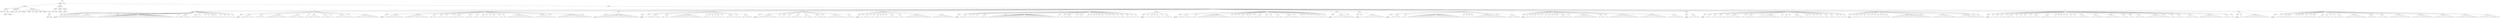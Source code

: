 digraph Tree {
	"t0" [label = "TEI"];
	"t1" [label = "teiHeader"];
	"t2" [label = "fileDesc"];
	"t3" [label = "titleStmt"];
	"t4" [label = "title"];
	"t5" [label = "title"];
	"t6" [label = "author"];
	"t7" [label = "surname"];
	"t8" [label = "forename"];
	"t9" [label = "publicationStmt"];
	"t10" [label = "publisher"];
	"t11" [label = "idno"];
	"t12" [label = "sourceDesc"];
	"t13" [label = "genre"];
	"t14" [label = "inspiration"];
	"t15" [label = "structure"];
	"t16" [label = "type"];
	"t17" [label = "periode"];
	"t18" [label = "taille"];
	"t19" [label = "permalien"];
	"t20" [label = "sources"];
	"t21" [label = "source"];
	"t22" [label = "author"];
	"t23" [label = "text"];
	"t24" [label = "profileDesc"];
	"t25" [label = "creation"];
	"t26" [label = "date"];
	"t27" [label = "date"];
	"t28" [label = "langUsage"];
	"t29" [label = "language"];
	"t30" [label = "textClass"];
	"t31" [label = "keywords"];
	"t32" [label = "term"];
	"t33" [label = "text"];
	"t34" [label = "body"];
	"t35" [label = "div1"];
	"t36" [label = "head"];
	"t37" [label = "div2"];
	"t38" [label = "head"];
	"t39" [label = "listPerson"];
	"t40" [label = "sp"];
	"t41" [label = "l"];
	"t42" [label = "sp"];
	"t43" [label = "l"];
	"t44" [label = "sp"];
	"t45" [label = "l"];
	"t46" [label = "sp"];
	"t47" [label = "l"];
	"t48" [label = "sp"];
	"t49" [label = "l"];
	"t50" [label = "l"];
	"t51" [label = "sp"];
	"t52" [label = "l"];
	"t53" [label = "l"];
	"t54" [label = "l"];
	"t55" [label = "l"];
	"t56" [label = "l"];
	"t57" [label = "l"];
	"t58" [label = "l"];
	"t59" [label = "l"];
	"t60" [label = "sp"];
	"t61" [label = "l"];
	"t62" [label = "sp"];
	"t63" [label = "l"];
	"t64" [label = "l"];
	"t65" [label = "l"];
	"t66" [label = "l"];
	"t67" [label = "l"];
	"t68" [label = "l"];
	"t69" [label = "l"];
	"t70" [label = "l"];
	"t71" [label = "l"];
	"t72" [label = "l"];
	"t73" [label = "l"];
	"t74" [label = "l"];
	"t75" [label = "l"];
	"t76" [label = "l"];
	"t77" [label = "l"];
	"t78" [label = "l"];
	"t79" [label = "l"];
	"t80" [label = "l"];
	"t81" [label = "l"];
	"t82" [label = "l"];
	"t83" [label = "l"];
	"t84" [label = "l"];
	"t85" [label = "l"];
	"t86" [label = "l"];
	"t87" [label = "l"];
	"t88" [label = "l"];
	"t89" [label = "l"];
	"t90" [label = "sp"];
	"t91" [label = "l"];
	"t92" [label = "sp"];
	"t93" [label = "l"];
	"t94" [label = "l"];
	"t95" [label = "l"];
	"t96" [label = "l"];
	"t97" [label = "l"];
	"t98" [label = "sp"];
	"t99" [label = "l"];
	"t100" [label = "l"];
	"t101" [label = "l"];
	"t102" [label = "l"];
	"t103" [label = "sp"];
	"t104" [label = "l"];
	"t105" [label = "sp"];
	"t106" [label = "l"];
	"t107" [label = "sp"];
	"t108" [label = "l"];
	"t109" [label = "sp"];
	"t110" [label = "l"];
	"t111" [label = "l"];
	"t112" [label = "l"];
	"t113" [label = "sp"];
	"t114" [label = "l"];
	"t115" [label = "sp"];
	"t116" [label = "l"];
	"t117" [label = "sp"];
	"t118" [label = "l"];
	"t119" [label = "sp"];
	"t120" [label = "l"];
	"t121" [label = "l"];
	"t122" [label = "sp"];
	"t123" [label = "l"];
	"t124" [label = "div2"];
	"t125" [label = "head"];
	"t126" [label = "listPerson"];
	"t127" [label = "sp"];
	"t128" [label = "l"];
	"t129" [label = "l"];
	"t130" [label = "l"];
	"t131" [label = "l"];
	"t132" [label = "l"];
	"t133" [label = "sp"];
	"t134" [label = "l"];
	"t135" [label = "l"];
	"t136" [label = "l"];
	"t137" [label = "l"];
	"t138" [label = "sp"];
	"t139" [label = "l"];
	"t140" [label = "l"];
	"t141" [label = "l"];
	"t142" [label = "l"];
	"t143" [label = "l"];
	"t144" [label = "l"];
	"t145" [label = "l"];
	"t146" [label = "l"];
	"t147" [label = "sp"];
	"t148" [label = "l"];
	"t149" [label = "l"];
	"t150" [label = "l"];
	"t151" [label = "l"];
	"t152" [label = "l"];
	"t153" [label = "l"];
	"t154" [label = "sp"];
	"t155" [label = "l"];
	"t156" [label = "sp"];
	"t157" [label = "l"];
	"t158" [label = "l"];
	"t159" [label = "l"];
	"t160" [label = "l"];
	"t161" [label = "l"];
	"t162" [label = "sp"];
	"t163" [label = "l"];
	"t164" [label = "l"];
	"t165" [label = "l"];
	"t166" [label = "l"];
	"t167" [label = "sp"];
	"t168" [label = "l"];
	"t169" [label = "sp"];
	"t170" [label = "l"];
	"t171" [label = "l"];
	"t172" [label = "l"];
	"t173" [label = "l"];
	"t174" [label = "l"];
	"t175" [label = "l"];
	"t176" [label = "sp"];
	"t177" [label = "l"];
	"t178" [label = "sp"];
	"t179" [label = "l"];
	"t180" [label = "l"];
	"t181" [label = "l"];
	"t182" [label = "l"];
	"t183" [label = "l"];
	"t184" [label = "l"];
	"t185" [label = "l"];
	"t186" [label = "l"];
	"t187" [label = "l"];
	"t188" [label = "div2"];
	"t189" [label = "head"];
	"t190" [label = "listPerson"];
	"t191" [label = "sp"];
	"t192" [label = "l"];
	"t193" [label = "l"];
	"t194" [label = "l"];
	"t195" [label = "l"];
	"t196" [label = "l"];
	"t197" [label = "l"];
	"t198" [label = "l"];
	"t199" [label = "sp"];
	"t200" [label = "l"];
	"t201" [label = "l"];
	"t202" [label = "l"];
	"t203" [label = "l"];
	"t204" [label = "l"];
	"t205" [label = "l"];
	"t206" [label = "l"];
	"t207" [label = "l"];
	"t208" [label = "l"];
	"t209" [label = "sp"];
	"t210" [label = "l"];
	"t211" [label = "l"];
	"t212" [label = "l"];
	"t213" [label = "sp"];
	"t214" [label = "l"];
	"t215" [label = "l"];
	"t216" [label = "sp"];
	"t217" [label = "l"];
	"t218" [label = "l"];
	"t219" [label = "sp"];
	"t220" [label = "l"];
	"t221" [label = "sp"];
	"t222" [label = "l"];
	"t223" [label = "l"];
	"t224" [label = "l"];
	"t225" [label = "l"];
	"t226" [label = "l"];
	"t227" [label = "sp"];
	"t228" [label = "l"];
	"t229" [label = "l"];
	"t230" [label = "l"];
	"t231" [label = "sp"];
	"t232" [label = "l"];
	"t233" [label = "l"];
	"t234" [label = "sp"];
	"t235" [label = "l"];
	"t236" [label = "l"];
	"t237" [label = "l"];
	"t238" [label = "sp"];
	"t239" [label = "l"];
	"t240" [label = "sp"];
	"t241" [label = "l"];
	"t242" [label = "sp"];
	"t243" [label = "l"];
	"t244" [label = "l"];
	"t245" [label = "sp"];
	"t246" [label = "l"];
	"t247" [label = "l"];
	"t248" [label = "sp"];
	"t249" [label = "l"];
	"t250" [label = "sp"];
	"t251" [label = "l"];
	"t252" [label = "l"];
	"t253" [label = "l"];
	"t254" [label = "l"];
	"t255" [label = "l"];
	"t256" [label = "l"];
	"t257" [label = "l"];
	"t258" [label = "l"];
	"t259" [label = "l"];
	"t260" [label = "l"];
	"t261" [label = "sp"];
	"t262" [label = "l"];
	"t263" [label = "l"];
	"t264" [label = "l"];
	"t265" [label = "l"];
	"t266" [label = "l"];
	"t267" [label = "l"];
	"t268" [label = "l"];
	"t269" [label = "sp"];
	"t270" [label = "l"];
	"t271" [label = "sp"];
	"t272" [label = "l"];
	"t273" [label = "l"];
	"t274" [label = "l"];
	"t275" [label = "l"];
	"t276" [label = "l"];
	"t277" [label = "l"];
	"t278" [label = "l"];
	"t279" [label = "l"];
	"t280" [label = "l"];
	"t281" [label = "l"];
	"t282" [label = "l"];
	"t283" [label = "l"];
	"t284" [label = "sp"];
	"t285" [label = "l"];
	"t286" [label = "div2"];
	"t287" [label = "head"];
	"t288" [label = "listPerson"];
	"t289" [label = "sp"];
	"t290" [label = "l"];
	"t291" [label = "l"];
	"t292" [label = "l"];
	"t293" [label = "l"];
	"t294" [label = "l"];
	"t295" [label = "l"];
	"t296" [label = "l"];
	"t297" [label = "l"];
	"t298" [label = "l"];
	"t299" [label = "l"];
	"t300" [label = "l"];
	"t301" [label = "l"];
	"t302" [label = "l"];
	"t303" [label = "l"];
	"t304" [label = "l"];
	"t305" [label = "div2"];
	"t306" [label = "head"];
	"t307" [label = "listPerson"];
	"t308" [label = "sp"];
	"t309" [label = "l"];
	"t310" [label = "sp"];
	"t311" [label = "l"];
	"t312" [label = "l"];
	"t313" [label = "l"];
	"t314" [label = "l"];
	"t315" [label = "l"];
	"t316" [label = "sp"];
	"t317" [label = "l"];
	"t318" [label = "l"];
	"t319" [label = "l"];
	"t320" [label = "sp"];
	"t321" [label = "l"];
	"t322" [label = "l"];
	"t323" [label = "l"];
	"t324" [label = "l"];
	"t325" [label = "l"];
	"t326" [label = "l"];
	"t327" [label = "l"];
	"t328" [label = "l"];
	"t329" [label = "l"];
	"t330" [label = "l"];
	"t331" [label = "l"];
	"t332" [label = "l"];
	"t333" [label = "sp"];
	"t334" [label = "l"];
	"t335" [label = "l"];
	"t336" [label = "sp"];
	"t337" [label = "l"];
	"t338" [label = "sp"];
	"t339" [label = "l"];
	"t340" [label = "sp"];
	"t341" [label = "l"];
	"t342" [label = "sp"];
	"t343" [label = "l"];
	"t344" [label = "l"];
	"t345" [label = "sp"];
	"t346" [label = "l"];
	"t347" [label = "sp"];
	"t348" [label = "l"];
	"t349" [label = "l"];
	"t350" [label = "l"];
	"t351" [label = "l"];
	"t352" [label = "l"];
	"t353" [label = "sp"];
	"t354" [label = "l"];
	"t355" [label = "sp"];
	"t356" [label = "l"];
	"t357" [label = "l"];
	"t358" [label = "l"];
	"t359" [label = "l"];
	"t360" [label = "div2"];
	"t361" [label = "head"];
	"t362" [label = "listPerson"];
	"t363" [label = "sp"];
	"t364" [label = "l"];
	"t365" [label = "l"];
	"t366" [label = "l"];
	"t367" [label = "l"];
	"t368" [label = "l"];
	"t369" [label = "l"];
	"t370" [label = "l"];
	"t371" [label = "sp"];
	"t372" [label = "l"];
	"t373" [label = "sp"];
	"t374" [label = "l"];
	"t375" [label = "l"];
	"t376" [label = "sp"];
	"t377" [label = "l"];
	"t378" [label = "l"];
	"t379" [label = "sp"];
	"t380" [label = "l"];
	"t381" [label = "l"];
	"t382" [label = "l"];
	"t383" [label = "l"];
	"t384" [label = "sp"];
	"t385" [label = "l"];
	"t386" [label = "l"];
	"t387" [label = "l"];
	"t388" [label = "l"];
	"t389" [label = "sp"];
	"t390" [label = "l"];
	"t391" [label = "l"];
	"t392" [label = "l"];
	"t393" [label = "l"];
	"t394" [label = "sp"];
	"t395" [label = "l"];
	"t396" [label = "sp"];
	"t397" [label = "l"];
	"t398" [label = "l"];
	"t399" [label = "l"];
	"t400" [label = "l"];
	"t401" [label = "l"];
	"t402" [label = "l"];
	"t403" [label = "l"];
	"t404" [label = "sp"];
	"t405" [label = "l"];
	"t406" [label = "l"];
	"t407" [label = "l"];
	"t408" [label = "div2"];
	"t409" [label = "head"];
	"t410" [label = "listPerson"];
	"t411" [label = "sp"];
	"t412" [label = "l"];
	"t413" [label = "sp"];
	"t414" [label = "l"];
	"t415" [label = "l"];
	"t416" [label = "sp"];
	"t417" [label = "l"];
	"t418" [label = "sp"];
	"t419" [label = "l"];
	"t420" [label = "sp"];
	"t421" [label = "l"];
	"t422" [label = "l"];
	"t423" [label = "sp"];
	"t424" [label = "l"];
	"t425" [label = "sp"];
	"t426" [label = "l"];
	"t427" [label = "sp"];
	"t428" [label = "l"];
	"t429" [label = "sp"];
	"t430" [label = "l"];
	"t431" [label = "l"];
	"t432" [label = "l"];
	"t433" [label = "l"];
	"t434" [label = "sp"];
	"t435" [label = "l"];
	"t436" [label = "l"];
	"t437" [label = "sp"];
	"t438" [label = "l"];
	"t439" [label = "l"];
	"t440" [label = "l"];
	"t441" [label = "l"];
	"t442" [label = "l"];
	"t443" [label = "l"];
	"t444" [label = "l"];
	"t445" [label = "l"];
	"t446" [label = "l"];
	"t447" [label = "l"];
	"t448" [label = "sp"];
	"t449" [label = "l"];
	"t450" [label = "l"];
	"t451" [label = "l"];
	"t452" [label = "l"];
	"t453" [label = "l"];
	"t454" [label = "l"];
	"t455" [label = "l"];
	"t456" [label = "l"];
	"t457" [label = "div2"];
	"t458" [label = "head"];
	"t459" [label = "listPerson"];
	"t460" [label = "sp"];
	"t461" [label = "l"];
	"t462" [label = "l"];
	"t463" [label = "l"];
	"t464" [label = "sp"];
	"t465" [label = "l"];
	"t466" [label = "sp"];
	"t467" [label = "l"];
	"t468" [label = "sp"];
	"t469" [label = "l"];
	"t470" [label = "l"];
	"t471" [label = "sp"];
	"t472" [label = "l"];
	"t473" [label = "l"];
	"t474" [label = "l"];
	"t475" [label = "sp"];
	"t476" [label = "l"];
	"t477" [label = "sp"];
	"t478" [label = "l"];
	"t479" [label = "l"];
	"t480" [label = "l"];
	"t481" [label = "l"];
	"t482" [label = "l"];
	"t483" [label = "l"];
	"t484" [label = "l"];
	"t485" [label = "l"];
	"t486" [label = "l"];
	"t487" [label = "l"];
	"t488" [label = "l"];
	"t489" [label = "l"];
	"t490" [label = "l"];
	"t491" [label = "l"];
	"t492" [label = "l"];
	"t493" [label = "l"];
	"t494" [label = "l"];
	"t495" [label = "l"];
	"t496" [label = "l"];
	"t497" [label = "l"];
	"t498" [label = "l"];
	"t499" [label = "l"];
	"t500" [label = "l"];
	"t501" [label = "l"];
	"t502" [label = "sp"];
	"t503" [label = "l"];
	"t504" [label = "sp"];
	"t505" [label = "l"];
	"t506" [label = "sp"];
	"t507" [label = "l"];
	"t508" [label = "l"];
	"t509" [label = "l"];
	"t510" [label = "l"];
	"t511" [label = "sp"];
	"t512" [label = "l"];
	"t513" [label = "sp"];
	"t514" [label = "l"];
	"t515" [label = "l"];
	"t516" [label = "l"];
	"t517" [label = "sp"];
	"t518" [label = "l"];
	"t519" [label = "l"];
	"t520" [label = "sp"];
	"t521" [label = "l"];
	"t522" [label = "sp"];
	"t523" [label = "l"];
	"t524" [label = "sp"];
	"t525" [label = "l"];
	"t526" [label = "sp"];
	"t527" [label = "l"];
	"t528" [label = "sp"];
	"t529" [label = "l"];
	"t530" [label = "l"];
	"t531" [label = "sp"];
	"t532" [label = "l"];
	"t533" [label = "sp"];
	"t534" [label = "l"];
	"t535" [label = "sp"];
	"t536" [label = "l"];
	"t537" [label = "l"];
	"t538" [label = "sp"];
	"t539" [label = "l"];
	"t540" [label = "sp"];
	"t541" [label = "l"];
	"t542" [label = "l"];
	"t543" [label = "sp"];
	"t544" [label = "l"];
	"t545" [label = "l"];
	"t546" [label = "sp"];
	"t547" [label = "l"];
	"t548" [label = "sp"];
	"t549" [label = "l"];
	"t550" [label = "l"];
	"t551" [label = "div2"];
	"t552" [label = "head"];
	"t553" [label = "listPerson"];
	"t554" [label = "sp"];
	"t555" [label = "l"];
	"t556" [label = "sp"];
	"t557" [label = "l"];
	"t558" [label = "l"];
	"t559" [label = "sp"];
	"t560" [label = "l"];
	"t561" [label = "sp"];
	"t562" [label = "l"];
	"t563" [label = "l"];
	"t564" [label = "sp"];
	"t565" [label = "l"];
	"t566" [label = "sp"];
	"t567" [label = "l"];
	"t568" [label = "l"];
	"t569" [label = "l"];
	"t570" [label = "div2"];
	"t571" [label = "head"];
	"t572" [label = "listPerson"];
	"t573" [label = "sp"];
	"t574" [label = "l"];
	"t575" [label = "l"];
	"t576" [label = "l"];
	"t577" [label = "l"];
	"t578" [label = "l"];
	"t579" [label = "sp"];
	"t580" [label = "l"];
	"t581" [label = "l"];
	"t582" [label = "sp"];
	"t583" [label = "l"];
	"t584" [label = "l"];
	"t585" [label = "l"];
	"t586" [label = "l"];
	"t587" [label = "l"];
	"t588" [label = "l"];
	"t589" [label = "l"];
	"t590" [label = "l"];
	"t591" [label = "l"];
	"t592" [label = "l"];
	"t593" [label = "l"];
	"t594" [label = "l"];
	"t595" [label = "sp"];
	"t596" [label = "l"];
	"t597" [label = "sp"];
	"t598" [label = "l"];
	"t599" [label = "sp"];
	"t600" [label = "l"];
	"t601" [label = "sp"];
	"t602" [label = "l"];
	"t603" [label = "l"];
	"t604" [label = "sp"];
	"t605" [label = "l"];
	"t606" [label = "sp"];
	"t607" [label = "l"];
	"t608" [label = "sp"];
	"t609" [label = "l"];
	"t610" [label = "sp"];
	"t611" [label = "l"];
	"t612" [label = "l"];
	"t613" [label = "l"];
	"t614" [label = "l"];
	"t615" [label = "sp"];
	"t616" [label = "l"];
	"t617" [label = "l"];
	"t618" [label = "sp"];
	"t619" [label = "l"];
	"t620" [label = "l"];
	"t621" [label = "sp"];
	"t622" [label = "l"];
	"t623" [label = "l"];
	"t624" [label = "l"];
	"t625" [label = "sp"];
	"t626" [label = "l"];
	"t627" [label = "l"];
	"t628" [label = "l"];
	"t629" [label = "l"];
	"t630" [label = "l"];
	"t631" [label = "sp"];
	"t632" [label = "l"];
	"t633" [label = "sp"];
	"t634" [label = "l"];
	"t635" [label = "l"];
	"t636" [label = "sp"];
	"t637" [label = "l"];
	"t638" [label = "sp"];
	"t639" [label = "l"];
	"t640" [label = "sp"];
	"t641" [label = "l"];
	"t642" [label = "sp"];
	"t643" [label = "l"];
	"t644" [label = "sp"];
	"t645" [label = "l"];
	"t646" [label = "sp"];
	"t647" [label = "l"];
	"t648" [label = "sp"];
	"t649" [label = "l"];
	"t650" [label = "sp"];
	"t651" [label = "l"];
	"t652" [label = "div2"];
	"t653" [label = "head"];
	"t654" [label = "listPerson"];
	"t655" [label = "sp"];
	"t656" [label = "l"];
	"t657" [label = "l"];
	"t658" [label = "l"];
	"t659" [label = "l"];
	"t660" [label = "l"];
	"t661" [label = "l"];
	"t662" [label = "l"];
	"t663" [label = "sp"];
	"t664" [label = "l"];
	"t665" [label = "div2"];
	"t666" [label = "head"];
	"t667" [label = "listPerson"];
	"t668" [label = "sp"];
	"t669" [label = "l"];
	"t670" [label = "sp"];
	"t671" [label = "l"];
	"t672" [label = "l"];
	"t673" [label = "l"];
	"t674" [label = "l"];
	"t675" [label = "l"];
	"t676" [label = "l"];
	"t677" [label = "l"];
	"t678" [label = "l"];
	"t679" [label = "div2"];
	"t680" [label = "head"];
	"t681" [label = "listPerson"];
	"t682" [label = "sp"];
	"t683" [label = "l"];
	"t684" [label = "l"];
	"t685" [label = "l"];
	"t686" [label = "l"];
	"t687" [label = "sp"];
	"t688" [label = "l"];
	"t689" [label = "l"];
	"t690" [label = "sp"];
	"t691" [label = "l"];
	"t692" [label = "l"];
	"t693" [label = "l"];
	"t694" [label = "l"];
	"t695" [label = "l"];
	"t696" [label = "l"];
	"t697" [label = "l"];
	"t698" [label = "l"];
	"t699" [label = "l"];
	"t700" [label = "l"];
	"t701" [label = "l"];
	"t702" [label = "l"];
	"t703" [label = "l"];
	"t704" [label = "l"];
	"t705" [label = "l"];
	"t706" [label = "l"];
	"t707" [label = "l"];
	"t708" [label = "l"];
	"t709" [label = "l"];
	"t710" [label = "l"];
	"t711" [label = "sp"];
	"t712" [label = "l"];
	"t713" [label = "sp"];
	"t714" [label = "l"];
	"t715" [label = "sp"];
	"t716" [label = "l"];
	"t717" [label = "sp"];
	"t718" [label = "l"];
	"t719" [label = "sp"];
	"t720" [label = "l"];
	"t721" [label = "l"];
	"t722" [label = "l"];
	"t723" [label = "l"];
	"t724" [label = "l"];
	"t725" [label = "l"];
	"t726" [label = "l"];
	"t727" [label = "l"];
	"t728" [label = "l"];
	"t729" [label = "l"];
	"t730" [label = "l"];
	"t731" [label = "sp"];
	"t732" [label = "l"];
	"t733" [label = "sp"];
	"t734" [label = "l"];
	"t735" [label = "l"];
	"t736" [label = "l"];
	"t737" [label = "l"];
	"t738" [label = "l"];
	"t739" [label = "div2"];
	"t740" [label = "head"];
	"t741" [label = "listPerson"];
	"t742" [label = "sp"];
	"t743" [label = "l"];
	"t744" [label = "sp"];
	"t745" [label = "l"];
	"t746" [label = "sp"];
	"t747" [label = "l"];
	"t748" [label = "sp"];
	"t749" [label = "l"];
	"t750" [label = "sp"];
	"t751" [label = "l"];
	"t752" [label = "sp"];
	"t753" [label = "l"];
	"t754" [label = "sp"];
	"t755" [label = "l"];
	"t756" [label = "sp"];
	"t757" [label = "l"];
	"t758" [label = "l"];
	"t759" [label = "sp"];
	"t760" [label = "l"];
	"t761" [label = "sp"];
	"t762" [label = "l"];
	"t763" [label = "sp"];
	"t764" [label = "l"];
	"t765" [label = "sp"];
	"t766" [label = "l"];
	"t767" [label = "l"];
	"t768" [label = "l"];
	"t769" [label = "l"];
	"t770" [label = "sp"];
	"t771" [label = "l"];
	"t772" [label = "sp"];
	"t773" [label = "l"];
	"t774" [label = "l"];
	"t775" [label = "l"];
	"t776" [label = "l"];
	"t777" [label = "l"];
	"t778" [label = "l"];
	"t779" [label = "l"];
	"t780" [label = "l"];
	"t781" [label = "l"];
	"t782" [label = "sp"];
	"t783" [label = "l"];
	"t784" [label = "l"];
	"t785" [label = "l"];
	"t786" [label = "sp"];
	"t787" [label = "l"];
	"t788" [label = "sp"];
	"t789" [label = "l"];
	"t790" [label = "l"];
	"t791" [label = "l"];
	"t792" [label = "l"];
	"t793" [label = "l"];
	"t794" [label = "l"];
	"t795" [label = "l"];
	"t796" [label = "l"];
	"t797" [label = "l"];
	"t798" [label = "l"];
	"t799" [label = "l"];
	"t800" [label = "sp"];
	"t801" [label = "l"];
	"t802" [label = "l"];
	"t803" [label = "l"];
	"t804" [label = "l"];
	"t805" [label = "l"];
	"t806" [label = "l"];
	"t807" [label = "l"];
	"t808" [label = "l"];
	"t809" [label = "l"];
	"t810" [label = "l"];
	"t811" [label = "sp"];
	"t812" [label = "l"];
	"t813" [label = "l"];
	"t814" [label = "l"];
	"t815" [label = "l"];
	"t816" [label = "l"];
	"t817" [label = "l"];
	"t818" [label = "div2"];
	"t819" [label = "head"];
	"t820" [label = "listPerson"];
	"t821" [label = "sp"];
	"t822" [label = "l"];
	"t823" [label = "l"];
	"t824" [label = "l"];
	"t825" [label = "l"];
	"t826" [label = "div2"];
	"t827" [label = "head"];
	"t828" [label = "listPerson"];
	"t829" [label = "sp"];
	"t830" [label = "l"];
	"t831" [label = "l"];
	"t832" [label = "sp"];
	"t833" [label = "l"];
	"t834" [label = "l"];
	"t835" [label = "sp"];
	"t836" [label = "l"];
	"t837" [label = "l"];
	"t838" [label = "sp"];
	"t839" [label = "l"];
	"t840" [label = "sp"];
	"t841" [label = "l"];
	"t842" [label = "l"];
	"t843" [label = "l"];
	"t844" [label = "l"];
	"t845" [label = "l"];
	"t846" [label = "l"];
	"t847" [label = "sp"];
	"t848" [label = "l"];
	"t849" [label = "sp"];
	"t850" [label = "l"];
	"t851" [label = "l"];
	"t852" [label = "l"];
	"t853" [label = "l"];
	"t854" [label = "sp"];
	"t855" [label = "l"];
	"t856" [label = "sp"];
	"t857" [label = "l"];
	"t858" [label = "l"];
	"t859" [label = "l"];
	"t860" [label = "l"];
	"t861" [label = "l"];
	"t862" [label = "l"];
	"t863" [label = "l"];
	"t864" [label = "l"];
	"t865" [label = "sp"];
	"t866" [label = "l"];
	"t867" [label = "sp"];
	"t868" [label = "l"];
	"t869" [label = "l"];
	"t870" [label = "sp"];
	"t871" [label = "l"];
	"t872" [label = "sp"];
	"t873" [label = "l"];
	"t874" [label = "l"];
	"t875" [label = "l"];
	"t876" [label = "l"];
	"t877" [label = "l"];
	"t878" [label = "sp"];
	"t879" [label = "l"];
	"t880" [label = "l"];
	"t881" [label = "sp"];
	"t882" [label = "l"];
	"t883" [label = "sp"];
	"t884" [label = "l"];
	"t885" [label = "sp"];
	"t886" [label = "l"];
	"t887" [label = "sp"];
	"t888" [label = "l"];
	"t889" [label = "l"];
	"t890" [label = "sp"];
	"t891" [label = "l"];
	"t892" [label = "l"];
	"t893" [label = "sp"];
	"t894" [label = "l"];
	"t895" [label = "l"];
	"t896" [label = "sp"];
	"t897" [label = "l"];
	"t898" [label = "l"];
	"t899" [label = "sp"];
	"t900" [label = "l"];
	"t901" [label = "sp"];
	"t902" [label = "l"];
	"t903" [label = "div2"];
	"t904" [label = "head"];
	"t905" [label = "listPerson"];
	"t906" [label = "sp"];
	"t907" [label = "l"];
	"t908" [label = "sp"];
	"t909" [label = "l"];
	"t910" [label = "sp"];
	"t911" [label = "l"];
	"t912" [label = "sp"];
	"t913" [label = "l"];
	"t914" [label = "sp"];
	"t915" [label = "l"];
	"t916" [label = "sp"];
	"t917" [label = "l"];
	"t918" [label = "sp"];
	"t919" [label = "l"];
	"t920" [label = "sp"];
	"t921" [label = "l"];
	"t922" [label = "sp"];
	"t923" [label = "l"];
	"t924" [label = "l"];
	"t925" [label = "sp"];
	"t926" [label = "l"];
	"t927" [label = "sp"];
	"t928" [label = "l"];
	"t929" [label = "sp"];
	"t930" [label = "l"];
	"t931" [label = "l"];
	"t932" [label = "sp"];
	"t933" [label = "l"];
	"t934" [label = "l"];
	"t935" [label = "l"];
	"t936" [label = "l"];
	"t937" [label = "l"];
	"t938" [label = "l"];
	"t939" [label = "l"];
	"t940" [label = "l"];
	"t941" [label = "l"];
	"t942" [label = "l"];
	"t943" [label = "l"];
	"t944" [label = "l"];
	"t945" [label = "l"];
	"t946" [label = "l"];
	"t947" [label = "sp"];
	"t948" [label = "l"];
	"t949" [label = "sp"];
	"t950" [label = "l"];
	"t951" [label = "l"];
	"t952" [label = "l"];
	"t953" [label = "l"];
	"t954" [label = "l"];
	"t955" [label = "l"];
	"t956" [label = "l"];
	"t957" [label = "l"];
	"t958" [label = "l"];
	"t959" [label = "sp"];
	"t960" [label = "l"];
	"t961" [label = "l"];
	"t962" [label = "l"];
	"t963" [label = "l"];
	"t964" [label = "l"];
	"t965" [label = "l"];
	"t966" [label = "l"];
	"t967" [label = "sp"];
	"t968" [label = "l"];
	"t969" [label = "sp"];
	"t970" [label = "l"];
	"t971" [label = "sp"];
	"t972" [label = "l"];
	"t973" [label = "div2"];
	"t974" [label = "head"];
	"t975" [label = "listPerson"];
	"t976" [label = "sp"];
	"t977" [label = "l"];
	"t978" [label = "sp"];
	"t979" [label = "l"];
	"t980" [label = "l"];
	"t981" [label = "sp"];
	"t982" [label = "l"];
	"t983" [label = "sp"];
	"t984" [label = "l"];
	"t985" [label = "sp"];
	"t986" [label = "l"];
	"t987" [label = "l"];
	"t988" [label = "l"];
	"t989" [label = "l"];
	"t990" [label = "sp"];
	"t991" [label = "l"];
	"t992" [label = "sp"];
	"t993" [label = "l"];
	"t994" [label = "sp"];
	"t995" [label = "l"];
	"t996" [label = "l"];
	"t997" [label = "sp"];
	"t998" [label = "l"];
	"t999" [label = "sp"];
	"t1000" [label = "l"];
	"t1001" [label = "l"];
	"t1002" [label = "l"];
	"t1003" [label = "l"];
	"t1004" [label = "sp"];
	"t1005" [label = "l"];
	"t1006" [label = "l"];
	"t1007" [label = "l"];
	"t1008" [label = "l"];
	"t1009" [label = "sp"];
	"t1010" [label = "l"];
	"t1011" [label = "l"];
	"t1012" [label = "sp"];
	"t1013" [label = "l"];
	"t1014" [label = "sp"];
	"t1015" [label = "l"];
	"t1016" [label = "sp"];
	"t1017" [label = "l"];
	"t1018" [label = "sp"];
	"t1019" [label = "l"];
	"t1020" [label = "l"];
	"t1021" [label = "sp"];
	"t1022" [label = "l"];
	"t1023" [label = "sp"];
	"t1024" [label = "l"];
	"t1025" [label = "sp"];
	"t1026" [label = "l"];
	"t1027" [label = "l"];
	"t1028" [label = "l"];
	"t1029" [label = "l"];
	"t1030" [label = "l"];
	"t1031" [label = "sp"];
	"t1032" [label = "l"];
	"t1033" [label = "l"];
	"t1034" [label = "l"];
	"t1035" [label = "l"];
	"t1036" [label = "l"];
	"t1037" [label = "sp"];
	"t1038" [label = "l"];
	"t1039" [label = "l"];
	"t1040" [label = "l"];
	"t1041" [label = "l"];
	"t1042" [label = "l"];
	"t1043" [label = "l"];
	"t1044" [label = "sp"];
	"t1045" [label = "l"];
	"t1046" [label = "l"];
	"t1047" [label = "l"];
	"t1048" [label = "sp"];
	"t1049" [label = "l"];
	"t1050" [label = "l"];
	"t1051" [label = "sp"];
	"t1052" [label = "l"];
	"t1053" [label = "l"];
	"t1054" [label = "l"];
	"t1055" [label = "l"];
	"t1056" [label = "sp"];
	"t1057" [label = "l"];
	"t1058" [label = "l"];
	"t1059" [label = "l"];
	"t1060" [label = "l"];
	"t1061" [label = "l"];
	"t1062" [label = "l"];
	"t1063" [label = "l"];
	"t1064" [label = "l"];
	"t1065" [label = "sp"];
	"t1066" [label = "l"];
	"t1067" [label = "sp"];
	"t1068" [label = "l"];
	"t1069" [label = "l"];
	"t1070" [label = "sp"];
	"t1071" [label = "l"];
	"t1072" [label = "l"];
	"t1073" [label = "l"];
	"t1074" [label = "sp"];
	"t1075" [label = "l"];
	"t1076" [label = "l"];
	"t1077" [label = "l"];
	"t1078" [label = "l"];
	"t1079" [label = "l"];
	"t1080" [label = "sp"];
	"t1081" [label = "l"];
	"t1082" [label = "l"];
	"t1083" [label = "l"];
	"t1084" [label = "l"];
	"t1085" [label = "l"];
	"t1086" [label = "l"];
	"t1087" [label = "l"];
	"t1088" [label = "l"];
	"t1089" [label = "l"];
	"t1090" [label = "sp"];
	"t1091" [label = "l"];
	"t1092" [label = "l"];
	"t1093" [label = "l"];
	"t1094" [label = "sp"];
	"t1095" [label = "l"];
	"t1096" [label = "div2"];
	"t1097" [label = "head"];
	"t1098" [label = "listPerson"];
	"t1099" [label = "sp"];
	"t1100" [label = "l"];
	"t1101" [label = "sp"];
	"t1102" [label = "l"];
	"t1103" [label = "l"];
	"t1104" [label = "l"];
	"t1105" [label = "l"];
	"t1106" [label = "l"];
	"t1107" [label = "l"];
	"t1108" [label = "l"];
	"t1109" [label = "l"];
	"t1110" [label = "l"];
	"t1111" [label = "l"];
	"t1112" [label = "div2"];
	"t1113" [label = "head"];
	"t1114" [label = "listPerson"];
	"t1115" [label = "sp"];
	"t1116" [label = "l"];
	"t1117" [label = "sp"];
	"t1118" [label = "l"];
	"t1119" [label = "sp"];
	"t1120" [label = "l"];
	"t1121" [label = "l"];
	"t1122" [label = "l"];
	"t1123" [label = "l"];
	"t1124" [label = "l"];
	"t1125" [label = "sp"];
	"t1126" [label = "l"];
	"t1127" [label = "sp"];
	"t1128" [label = "l"];
	"t1129" [label = "sp"];
	"t1130" [label = "l"];
	"t1131" [label = "sp"];
	"t1132" [label = "l"];
	"t1133" [label = "sp"];
	"t1134" [label = "l"];
	"t1135" [label = "sp"];
	"t1136" [label = "l"];
	"t1137" [label = "l"];
	"t1138" [label = "l"];
	"t1139" [label = "sp"];
	"t1140" [label = "l"];
	"t1141" [label = "l"];
	"t1142" [label = "l"];
	"t1143" [label = "sp"];
	"t1144" [label = "l"];
	"t1145" [label = "l"];
	"t1146" [label = "sp"];
	"t1147" [label = "l"];
	"t1148" [label = "sp"];
	"t1149" [label = "l"];
	"t1150" [label = "sp"];
	"t1151" [label = "l"];
	"t1152" [label = "l"];
	"t1153" [label = "l"];
	"t1154" [label = "sp"];
	"t1155" [label = "l"];
	"t1156" [label = "l"];
	"t1157" [label = "l"];
	"t1158" [label = "l"];
	"t1159" [label = "l"];
	"t1160" [label = "l"];
	"t1161" [label = "l"];
	"t1162" [label = "l"];
	"t1163" [label = "sp"];
	"t1164" [label = "l"];
	"t1165" [label = "l"];
	"t1166" [label = "l"];
	"t1167" [label = "l"];
	"t1168" [label = "sp"];
	"t1169" [label = "l"];
	"t1170" [label = "l"];
	"t1171" [label = "l"];
	"t1172" [label = "l"];
	"t1173" [label = "sp"];
	"t1174" [label = "l"];
	"t1175" [label = "l"];
	"t1176" [label = "l"];
	"t1177" [label = "l"];
	"t1178" [label = "l"];
	"t1179" [label = "l"];
	"t1180" [label = "l"];
	"t1181" [label = "l"];
	"t1182" [label = "sp"];
	"t1183" [label = "l"];
	"t1184" [label = "l"];
	"t1185" [label = "l"];
	"t1186" [label = "l"];
	"t1187" [label = "l"];
	"t1188" [label = "l"];
	"t1189" [label = "l"];
	"t1190" [label = "l"];
	"t1191" [label = "sp"];
	"t1192" [label = "l"];
	"t1193" [label = "l"];
	"t1194" [label = "l"];
	"t1195" [label = "l"];
	"t1196" [label = "l"];
	"t1197" [label = "l"];
	"t1198" [label = "l"];
	"t1199" [label = "l"];
	"t1200" [label = "sp"];
	"t1201" [label = "l"];
	"t1202" [label = "l"];
	"t1203" [label = "l"];
	"t1204" [label = "l"];
	"t1205" [label = "l"];
	"t1206" [label = "l"];
	"t1207" [label = "l"];
	"t1208" [label = "l"];
	"t1209" [label = "sp"];
	"t1210" [label = "l"];
	"t1211" [label = "l"];
	"t1212" [label = "l"];
	"t1213" [label = "l"];
	"t1214" [label = "l"];
	"t1215" [label = "l"];
	"t1216" [label = "l"];
	"t1217" [label = "l"];
	"t0" -> "t1";
	"t1" -> "t2";
	"t2" -> "t3";
	"t3" -> "t4";
	"t3" -> "t5";
	"t3" -> "t6";
	"t6" -> "t7";
	"t6" -> "t8";
	"t2" -> "t9";
	"t9" -> "t10";
	"t9" -> "t11";
	"t2" -> "t12";
	"t12" -> "t13";
	"t12" -> "t14";
	"t12" -> "t15";
	"t12" -> "t16";
	"t12" -> "t17";
	"t12" -> "t18";
	"t12" -> "t19";
	"t12" -> "t20";
	"t20" -> "t21";
	"t21" -> "t22";
	"t21" -> "t23";
	"t1" -> "t24";
	"t24" -> "t25";
	"t25" -> "t26";
	"t25" -> "t27";
	"t24" -> "t28";
	"t28" -> "t29";
	"t24" -> "t30";
	"t30" -> "t31";
	"t31" -> "t32";
	"t0" -> "t33";
	"t33" -> "t34";
	"t34" -> "t35";
	"t35" -> "t36";
	"t35" -> "t37";
	"t37" -> "t38";
	"t38" -> "t39";
	"t37" -> "t40";
	"t40" -> "t41";
	"t37" -> "t42";
	"t42" -> "t43";
	"t37" -> "t44";
	"t44" -> "t45";
	"t37" -> "t46";
	"t46" -> "t47";
	"t37" -> "t48";
	"t48" -> "t49";
	"t48" -> "t50";
	"t37" -> "t51";
	"t51" -> "t52";
	"t51" -> "t53";
	"t51" -> "t54";
	"t51" -> "t55";
	"t51" -> "t56";
	"t51" -> "t57";
	"t51" -> "t58";
	"t51" -> "t59";
	"t37" -> "t60";
	"t60" -> "t61";
	"t37" -> "t62";
	"t62" -> "t63";
	"t62" -> "t64";
	"t62" -> "t65";
	"t62" -> "t66";
	"t62" -> "t67";
	"t62" -> "t68";
	"t62" -> "t69";
	"t62" -> "t70";
	"t62" -> "t71";
	"t62" -> "t72";
	"t62" -> "t73";
	"t62" -> "t74";
	"t62" -> "t75";
	"t62" -> "t76";
	"t62" -> "t77";
	"t62" -> "t78";
	"t62" -> "t79";
	"t62" -> "t80";
	"t62" -> "t81";
	"t62" -> "t82";
	"t62" -> "t83";
	"t62" -> "t84";
	"t62" -> "t85";
	"t62" -> "t86";
	"t62" -> "t87";
	"t62" -> "t88";
	"t62" -> "t89";
	"t37" -> "t90";
	"t90" -> "t91";
	"t37" -> "t92";
	"t92" -> "t93";
	"t92" -> "t94";
	"t92" -> "t95";
	"t92" -> "t96";
	"t92" -> "t97";
	"t37" -> "t98";
	"t98" -> "t99";
	"t98" -> "t100";
	"t98" -> "t101";
	"t98" -> "t102";
	"t37" -> "t103";
	"t103" -> "t104";
	"t37" -> "t105";
	"t105" -> "t106";
	"t37" -> "t107";
	"t107" -> "t108";
	"t37" -> "t109";
	"t109" -> "t110";
	"t109" -> "t111";
	"t109" -> "t112";
	"t37" -> "t113";
	"t113" -> "t114";
	"t37" -> "t115";
	"t115" -> "t116";
	"t37" -> "t117";
	"t117" -> "t118";
	"t37" -> "t119";
	"t119" -> "t120";
	"t119" -> "t121";
	"t37" -> "t122";
	"t122" -> "t123";
	"t35" -> "t124";
	"t124" -> "t125";
	"t125" -> "t126";
	"t124" -> "t127";
	"t127" -> "t128";
	"t127" -> "t129";
	"t127" -> "t130";
	"t127" -> "t131";
	"t127" -> "t132";
	"t124" -> "t133";
	"t133" -> "t134";
	"t133" -> "t135";
	"t133" -> "t136";
	"t133" -> "t137";
	"t124" -> "t138";
	"t138" -> "t139";
	"t138" -> "t140";
	"t138" -> "t141";
	"t138" -> "t142";
	"t138" -> "t143";
	"t138" -> "t144";
	"t138" -> "t145";
	"t138" -> "t146";
	"t124" -> "t147";
	"t147" -> "t148";
	"t147" -> "t149";
	"t147" -> "t150";
	"t147" -> "t151";
	"t147" -> "t152";
	"t147" -> "t153";
	"t124" -> "t154";
	"t154" -> "t155";
	"t124" -> "t156";
	"t156" -> "t157";
	"t156" -> "t158";
	"t156" -> "t159";
	"t156" -> "t160";
	"t156" -> "t161";
	"t124" -> "t162";
	"t162" -> "t163";
	"t162" -> "t164";
	"t162" -> "t165";
	"t162" -> "t166";
	"t124" -> "t167";
	"t167" -> "t168";
	"t124" -> "t169";
	"t169" -> "t170";
	"t169" -> "t171";
	"t169" -> "t172";
	"t169" -> "t173";
	"t169" -> "t174";
	"t169" -> "t175";
	"t124" -> "t176";
	"t176" -> "t177";
	"t124" -> "t178";
	"t178" -> "t179";
	"t178" -> "t180";
	"t178" -> "t181";
	"t178" -> "t182";
	"t178" -> "t183";
	"t178" -> "t184";
	"t178" -> "t185";
	"t178" -> "t186";
	"t178" -> "t187";
	"t35" -> "t188";
	"t188" -> "t189";
	"t189" -> "t190";
	"t188" -> "t191";
	"t191" -> "t192";
	"t191" -> "t193";
	"t191" -> "t194";
	"t191" -> "t195";
	"t191" -> "t196";
	"t191" -> "t197";
	"t191" -> "t198";
	"t188" -> "t199";
	"t199" -> "t200";
	"t199" -> "t201";
	"t199" -> "t202";
	"t199" -> "t203";
	"t199" -> "t204";
	"t199" -> "t205";
	"t199" -> "t206";
	"t199" -> "t207";
	"t199" -> "t208";
	"t188" -> "t209";
	"t209" -> "t210";
	"t209" -> "t211";
	"t209" -> "t212";
	"t188" -> "t213";
	"t213" -> "t214";
	"t213" -> "t215";
	"t188" -> "t216";
	"t216" -> "t217";
	"t216" -> "t218";
	"t188" -> "t219";
	"t219" -> "t220";
	"t188" -> "t221";
	"t221" -> "t222";
	"t221" -> "t223";
	"t221" -> "t224";
	"t221" -> "t225";
	"t221" -> "t226";
	"t188" -> "t227";
	"t227" -> "t228";
	"t227" -> "t229";
	"t227" -> "t230";
	"t188" -> "t231";
	"t231" -> "t232";
	"t231" -> "t233";
	"t188" -> "t234";
	"t234" -> "t235";
	"t234" -> "t236";
	"t234" -> "t237";
	"t188" -> "t238";
	"t238" -> "t239";
	"t188" -> "t240";
	"t240" -> "t241";
	"t188" -> "t242";
	"t242" -> "t243";
	"t242" -> "t244";
	"t188" -> "t245";
	"t245" -> "t246";
	"t245" -> "t247";
	"t188" -> "t248";
	"t248" -> "t249";
	"t188" -> "t250";
	"t250" -> "t251";
	"t250" -> "t252";
	"t250" -> "t253";
	"t250" -> "t254";
	"t250" -> "t255";
	"t250" -> "t256";
	"t250" -> "t257";
	"t250" -> "t258";
	"t250" -> "t259";
	"t250" -> "t260";
	"t188" -> "t261";
	"t261" -> "t262";
	"t261" -> "t263";
	"t261" -> "t264";
	"t261" -> "t265";
	"t261" -> "t266";
	"t261" -> "t267";
	"t261" -> "t268";
	"t188" -> "t269";
	"t269" -> "t270";
	"t188" -> "t271";
	"t271" -> "t272";
	"t271" -> "t273";
	"t271" -> "t274";
	"t271" -> "t275";
	"t271" -> "t276";
	"t271" -> "t277";
	"t271" -> "t278";
	"t271" -> "t279";
	"t271" -> "t280";
	"t271" -> "t281";
	"t271" -> "t282";
	"t271" -> "t283";
	"t188" -> "t284";
	"t284" -> "t285";
	"t35" -> "t286";
	"t286" -> "t287";
	"t287" -> "t288";
	"t286" -> "t289";
	"t289" -> "t290";
	"t289" -> "t291";
	"t289" -> "t292";
	"t289" -> "t293";
	"t289" -> "t294";
	"t289" -> "t295";
	"t289" -> "t296";
	"t289" -> "t297";
	"t289" -> "t298";
	"t289" -> "t299";
	"t289" -> "t300";
	"t289" -> "t301";
	"t289" -> "t302";
	"t289" -> "t303";
	"t289" -> "t304";
	"t35" -> "t305";
	"t305" -> "t306";
	"t306" -> "t307";
	"t305" -> "t308";
	"t308" -> "t309";
	"t305" -> "t310";
	"t310" -> "t311";
	"t310" -> "t312";
	"t310" -> "t313";
	"t310" -> "t314";
	"t310" -> "t315";
	"t305" -> "t316";
	"t316" -> "t317";
	"t316" -> "t318";
	"t316" -> "t319";
	"t305" -> "t320";
	"t320" -> "t321";
	"t320" -> "t322";
	"t320" -> "t323";
	"t320" -> "t324";
	"t320" -> "t325";
	"t320" -> "t326";
	"t320" -> "t327";
	"t320" -> "t328";
	"t320" -> "t329";
	"t320" -> "t330";
	"t320" -> "t331";
	"t320" -> "t332";
	"t305" -> "t333";
	"t333" -> "t334";
	"t333" -> "t335";
	"t305" -> "t336";
	"t336" -> "t337";
	"t305" -> "t338";
	"t338" -> "t339";
	"t305" -> "t340";
	"t340" -> "t341";
	"t305" -> "t342";
	"t342" -> "t343";
	"t342" -> "t344";
	"t305" -> "t345";
	"t345" -> "t346";
	"t305" -> "t347";
	"t347" -> "t348";
	"t347" -> "t349";
	"t347" -> "t350";
	"t347" -> "t351";
	"t347" -> "t352";
	"t305" -> "t353";
	"t353" -> "t354";
	"t305" -> "t355";
	"t355" -> "t356";
	"t355" -> "t357";
	"t355" -> "t358";
	"t355" -> "t359";
	"t35" -> "t360";
	"t360" -> "t361";
	"t361" -> "t362";
	"t360" -> "t363";
	"t363" -> "t364";
	"t363" -> "t365";
	"t363" -> "t366";
	"t363" -> "t367";
	"t363" -> "t368";
	"t363" -> "t369";
	"t363" -> "t370";
	"t360" -> "t371";
	"t371" -> "t372";
	"t360" -> "t373";
	"t373" -> "t374";
	"t373" -> "t375";
	"t360" -> "t376";
	"t376" -> "t377";
	"t376" -> "t378";
	"t360" -> "t379";
	"t379" -> "t380";
	"t379" -> "t381";
	"t379" -> "t382";
	"t379" -> "t383";
	"t360" -> "t384";
	"t384" -> "t385";
	"t384" -> "t386";
	"t384" -> "t387";
	"t384" -> "t388";
	"t360" -> "t389";
	"t389" -> "t390";
	"t389" -> "t391";
	"t389" -> "t392";
	"t389" -> "t393";
	"t360" -> "t394";
	"t394" -> "t395";
	"t360" -> "t396";
	"t396" -> "t397";
	"t396" -> "t398";
	"t396" -> "t399";
	"t396" -> "t400";
	"t396" -> "t401";
	"t396" -> "t402";
	"t396" -> "t403";
	"t360" -> "t404";
	"t404" -> "t405";
	"t404" -> "t406";
	"t404" -> "t407";
	"t35" -> "t408";
	"t408" -> "t409";
	"t409" -> "t410";
	"t408" -> "t411";
	"t411" -> "t412";
	"t408" -> "t413";
	"t413" -> "t414";
	"t413" -> "t415";
	"t408" -> "t416";
	"t416" -> "t417";
	"t408" -> "t418";
	"t418" -> "t419";
	"t408" -> "t420";
	"t420" -> "t421";
	"t420" -> "t422";
	"t408" -> "t423";
	"t423" -> "t424";
	"t408" -> "t425";
	"t425" -> "t426";
	"t408" -> "t427";
	"t427" -> "t428";
	"t408" -> "t429";
	"t429" -> "t430";
	"t429" -> "t431";
	"t429" -> "t432";
	"t429" -> "t433";
	"t408" -> "t434";
	"t434" -> "t435";
	"t434" -> "t436";
	"t408" -> "t437";
	"t437" -> "t438";
	"t437" -> "t439";
	"t437" -> "t440";
	"t437" -> "t441";
	"t437" -> "t442";
	"t437" -> "t443";
	"t437" -> "t444";
	"t437" -> "t445";
	"t437" -> "t446";
	"t437" -> "t447";
	"t408" -> "t448";
	"t448" -> "t449";
	"t448" -> "t450";
	"t448" -> "t451";
	"t448" -> "t452";
	"t448" -> "t453";
	"t448" -> "t454";
	"t448" -> "t455";
	"t448" -> "t456";
	"t35" -> "t457";
	"t457" -> "t458";
	"t458" -> "t459";
	"t457" -> "t460";
	"t460" -> "t461";
	"t460" -> "t462";
	"t460" -> "t463";
	"t457" -> "t464";
	"t464" -> "t465";
	"t457" -> "t466";
	"t466" -> "t467";
	"t457" -> "t468";
	"t468" -> "t469";
	"t468" -> "t470";
	"t457" -> "t471";
	"t471" -> "t472";
	"t471" -> "t473";
	"t471" -> "t474";
	"t457" -> "t475";
	"t475" -> "t476";
	"t457" -> "t477";
	"t477" -> "t478";
	"t477" -> "t479";
	"t477" -> "t480";
	"t477" -> "t481";
	"t477" -> "t482";
	"t477" -> "t483";
	"t477" -> "t484";
	"t477" -> "t485";
	"t477" -> "t486";
	"t477" -> "t487";
	"t477" -> "t488";
	"t477" -> "t489";
	"t477" -> "t490";
	"t477" -> "t491";
	"t477" -> "t492";
	"t477" -> "t493";
	"t477" -> "t494";
	"t477" -> "t495";
	"t477" -> "t496";
	"t477" -> "t497";
	"t477" -> "t498";
	"t477" -> "t499";
	"t477" -> "t500";
	"t477" -> "t501";
	"t457" -> "t502";
	"t502" -> "t503";
	"t457" -> "t504";
	"t504" -> "t505";
	"t457" -> "t506";
	"t506" -> "t507";
	"t506" -> "t508";
	"t506" -> "t509";
	"t506" -> "t510";
	"t457" -> "t511";
	"t511" -> "t512";
	"t457" -> "t513";
	"t513" -> "t514";
	"t513" -> "t515";
	"t513" -> "t516";
	"t457" -> "t517";
	"t517" -> "t518";
	"t517" -> "t519";
	"t457" -> "t520";
	"t520" -> "t521";
	"t457" -> "t522";
	"t522" -> "t523";
	"t457" -> "t524";
	"t524" -> "t525";
	"t457" -> "t526";
	"t526" -> "t527";
	"t457" -> "t528";
	"t528" -> "t529";
	"t528" -> "t530";
	"t457" -> "t531";
	"t531" -> "t532";
	"t457" -> "t533";
	"t533" -> "t534";
	"t457" -> "t535";
	"t535" -> "t536";
	"t535" -> "t537";
	"t457" -> "t538";
	"t538" -> "t539";
	"t457" -> "t540";
	"t540" -> "t541";
	"t540" -> "t542";
	"t457" -> "t543";
	"t543" -> "t544";
	"t543" -> "t545";
	"t457" -> "t546";
	"t546" -> "t547";
	"t457" -> "t548";
	"t548" -> "t549";
	"t548" -> "t550";
	"t35" -> "t551";
	"t551" -> "t552";
	"t552" -> "t553";
	"t551" -> "t554";
	"t554" -> "t555";
	"t551" -> "t556";
	"t556" -> "t557";
	"t556" -> "t558";
	"t551" -> "t559";
	"t559" -> "t560";
	"t551" -> "t561";
	"t561" -> "t562";
	"t561" -> "t563";
	"t551" -> "t564";
	"t564" -> "t565";
	"t551" -> "t566";
	"t566" -> "t567";
	"t566" -> "t568";
	"t566" -> "t569";
	"t35" -> "t570";
	"t570" -> "t571";
	"t571" -> "t572";
	"t570" -> "t573";
	"t573" -> "t574";
	"t573" -> "t575";
	"t573" -> "t576";
	"t573" -> "t577";
	"t573" -> "t578";
	"t570" -> "t579";
	"t579" -> "t580";
	"t579" -> "t581";
	"t570" -> "t582";
	"t582" -> "t583";
	"t582" -> "t584";
	"t582" -> "t585";
	"t582" -> "t586";
	"t582" -> "t587";
	"t582" -> "t588";
	"t582" -> "t589";
	"t582" -> "t590";
	"t582" -> "t591";
	"t582" -> "t592";
	"t582" -> "t593";
	"t582" -> "t594";
	"t570" -> "t595";
	"t595" -> "t596";
	"t570" -> "t597";
	"t597" -> "t598";
	"t570" -> "t599";
	"t599" -> "t600";
	"t570" -> "t601";
	"t601" -> "t602";
	"t601" -> "t603";
	"t570" -> "t604";
	"t604" -> "t605";
	"t570" -> "t606";
	"t606" -> "t607";
	"t570" -> "t608";
	"t608" -> "t609";
	"t570" -> "t610";
	"t610" -> "t611";
	"t610" -> "t612";
	"t610" -> "t613";
	"t610" -> "t614";
	"t570" -> "t615";
	"t615" -> "t616";
	"t615" -> "t617";
	"t570" -> "t618";
	"t618" -> "t619";
	"t618" -> "t620";
	"t570" -> "t621";
	"t621" -> "t622";
	"t621" -> "t623";
	"t621" -> "t624";
	"t570" -> "t625";
	"t625" -> "t626";
	"t625" -> "t627";
	"t625" -> "t628";
	"t625" -> "t629";
	"t625" -> "t630";
	"t570" -> "t631";
	"t631" -> "t632";
	"t570" -> "t633";
	"t633" -> "t634";
	"t633" -> "t635";
	"t570" -> "t636";
	"t636" -> "t637";
	"t570" -> "t638";
	"t638" -> "t639";
	"t570" -> "t640";
	"t640" -> "t641";
	"t570" -> "t642";
	"t642" -> "t643";
	"t570" -> "t644";
	"t644" -> "t645";
	"t570" -> "t646";
	"t646" -> "t647";
	"t570" -> "t648";
	"t648" -> "t649";
	"t570" -> "t650";
	"t650" -> "t651";
	"t35" -> "t652";
	"t652" -> "t653";
	"t653" -> "t654";
	"t652" -> "t655";
	"t655" -> "t656";
	"t655" -> "t657";
	"t655" -> "t658";
	"t655" -> "t659";
	"t655" -> "t660";
	"t655" -> "t661";
	"t655" -> "t662";
	"t652" -> "t663";
	"t663" -> "t664";
	"t35" -> "t665";
	"t665" -> "t666";
	"t666" -> "t667";
	"t665" -> "t668";
	"t668" -> "t669";
	"t665" -> "t670";
	"t670" -> "t671";
	"t670" -> "t672";
	"t670" -> "t673";
	"t670" -> "t674";
	"t670" -> "t675";
	"t670" -> "t676";
	"t670" -> "t677";
	"t670" -> "t678";
	"t35" -> "t679";
	"t679" -> "t680";
	"t680" -> "t681";
	"t679" -> "t682";
	"t682" -> "t683";
	"t682" -> "t684";
	"t682" -> "t685";
	"t682" -> "t686";
	"t679" -> "t687";
	"t687" -> "t688";
	"t687" -> "t689";
	"t679" -> "t690";
	"t690" -> "t691";
	"t690" -> "t692";
	"t690" -> "t693";
	"t690" -> "t694";
	"t690" -> "t695";
	"t690" -> "t696";
	"t690" -> "t697";
	"t690" -> "t698";
	"t690" -> "t699";
	"t690" -> "t700";
	"t690" -> "t701";
	"t690" -> "t702";
	"t690" -> "t703";
	"t690" -> "t704";
	"t690" -> "t705";
	"t690" -> "t706";
	"t690" -> "t707";
	"t690" -> "t708";
	"t690" -> "t709";
	"t690" -> "t710";
	"t679" -> "t711";
	"t711" -> "t712";
	"t679" -> "t713";
	"t713" -> "t714";
	"t679" -> "t715";
	"t715" -> "t716";
	"t679" -> "t717";
	"t717" -> "t718";
	"t679" -> "t719";
	"t719" -> "t720";
	"t719" -> "t721";
	"t719" -> "t722";
	"t719" -> "t723";
	"t719" -> "t724";
	"t719" -> "t725";
	"t719" -> "t726";
	"t719" -> "t727";
	"t719" -> "t728";
	"t719" -> "t729";
	"t719" -> "t730";
	"t679" -> "t731";
	"t731" -> "t732";
	"t679" -> "t733";
	"t733" -> "t734";
	"t733" -> "t735";
	"t733" -> "t736";
	"t733" -> "t737";
	"t733" -> "t738";
	"t35" -> "t739";
	"t739" -> "t740";
	"t740" -> "t741";
	"t739" -> "t742";
	"t742" -> "t743";
	"t739" -> "t744";
	"t744" -> "t745";
	"t739" -> "t746";
	"t746" -> "t747";
	"t739" -> "t748";
	"t748" -> "t749";
	"t739" -> "t750";
	"t750" -> "t751";
	"t739" -> "t752";
	"t752" -> "t753";
	"t739" -> "t754";
	"t754" -> "t755";
	"t739" -> "t756";
	"t756" -> "t757";
	"t756" -> "t758";
	"t739" -> "t759";
	"t759" -> "t760";
	"t739" -> "t761";
	"t761" -> "t762";
	"t739" -> "t763";
	"t763" -> "t764";
	"t739" -> "t765";
	"t765" -> "t766";
	"t765" -> "t767";
	"t765" -> "t768";
	"t765" -> "t769";
	"t739" -> "t770";
	"t770" -> "t771";
	"t739" -> "t772";
	"t772" -> "t773";
	"t772" -> "t774";
	"t772" -> "t775";
	"t772" -> "t776";
	"t772" -> "t777";
	"t772" -> "t778";
	"t772" -> "t779";
	"t772" -> "t780";
	"t772" -> "t781";
	"t739" -> "t782";
	"t782" -> "t783";
	"t782" -> "t784";
	"t782" -> "t785";
	"t739" -> "t786";
	"t786" -> "t787";
	"t739" -> "t788";
	"t788" -> "t789";
	"t788" -> "t790";
	"t788" -> "t791";
	"t788" -> "t792";
	"t788" -> "t793";
	"t788" -> "t794";
	"t788" -> "t795";
	"t788" -> "t796";
	"t788" -> "t797";
	"t788" -> "t798";
	"t788" -> "t799";
	"t739" -> "t800";
	"t800" -> "t801";
	"t800" -> "t802";
	"t800" -> "t803";
	"t800" -> "t804";
	"t800" -> "t805";
	"t800" -> "t806";
	"t800" -> "t807";
	"t800" -> "t808";
	"t800" -> "t809";
	"t800" -> "t810";
	"t739" -> "t811";
	"t811" -> "t812";
	"t811" -> "t813";
	"t811" -> "t814";
	"t811" -> "t815";
	"t811" -> "t816";
	"t811" -> "t817";
	"t35" -> "t818";
	"t818" -> "t819";
	"t819" -> "t820";
	"t818" -> "t821";
	"t821" -> "t822";
	"t821" -> "t823";
	"t821" -> "t824";
	"t821" -> "t825";
	"t35" -> "t826";
	"t826" -> "t827";
	"t827" -> "t828";
	"t826" -> "t829";
	"t829" -> "t830";
	"t829" -> "t831";
	"t826" -> "t832";
	"t832" -> "t833";
	"t832" -> "t834";
	"t826" -> "t835";
	"t835" -> "t836";
	"t835" -> "t837";
	"t826" -> "t838";
	"t838" -> "t839";
	"t826" -> "t840";
	"t840" -> "t841";
	"t840" -> "t842";
	"t840" -> "t843";
	"t840" -> "t844";
	"t840" -> "t845";
	"t840" -> "t846";
	"t826" -> "t847";
	"t847" -> "t848";
	"t826" -> "t849";
	"t849" -> "t850";
	"t849" -> "t851";
	"t849" -> "t852";
	"t849" -> "t853";
	"t826" -> "t854";
	"t854" -> "t855";
	"t826" -> "t856";
	"t856" -> "t857";
	"t856" -> "t858";
	"t856" -> "t859";
	"t856" -> "t860";
	"t856" -> "t861";
	"t856" -> "t862";
	"t856" -> "t863";
	"t856" -> "t864";
	"t826" -> "t865";
	"t865" -> "t866";
	"t826" -> "t867";
	"t867" -> "t868";
	"t867" -> "t869";
	"t826" -> "t870";
	"t870" -> "t871";
	"t826" -> "t872";
	"t872" -> "t873";
	"t872" -> "t874";
	"t872" -> "t875";
	"t872" -> "t876";
	"t872" -> "t877";
	"t826" -> "t878";
	"t878" -> "t879";
	"t878" -> "t880";
	"t826" -> "t881";
	"t881" -> "t882";
	"t826" -> "t883";
	"t883" -> "t884";
	"t826" -> "t885";
	"t885" -> "t886";
	"t826" -> "t887";
	"t887" -> "t888";
	"t887" -> "t889";
	"t826" -> "t890";
	"t890" -> "t891";
	"t890" -> "t892";
	"t826" -> "t893";
	"t893" -> "t894";
	"t893" -> "t895";
	"t826" -> "t896";
	"t896" -> "t897";
	"t896" -> "t898";
	"t826" -> "t899";
	"t899" -> "t900";
	"t826" -> "t901";
	"t901" -> "t902";
	"t35" -> "t903";
	"t903" -> "t904";
	"t904" -> "t905";
	"t903" -> "t906";
	"t906" -> "t907";
	"t903" -> "t908";
	"t908" -> "t909";
	"t903" -> "t910";
	"t910" -> "t911";
	"t903" -> "t912";
	"t912" -> "t913";
	"t903" -> "t914";
	"t914" -> "t915";
	"t903" -> "t916";
	"t916" -> "t917";
	"t903" -> "t918";
	"t918" -> "t919";
	"t903" -> "t920";
	"t920" -> "t921";
	"t903" -> "t922";
	"t922" -> "t923";
	"t922" -> "t924";
	"t903" -> "t925";
	"t925" -> "t926";
	"t903" -> "t927";
	"t927" -> "t928";
	"t903" -> "t929";
	"t929" -> "t930";
	"t929" -> "t931";
	"t903" -> "t932";
	"t932" -> "t933";
	"t932" -> "t934";
	"t932" -> "t935";
	"t932" -> "t936";
	"t932" -> "t937";
	"t932" -> "t938";
	"t932" -> "t939";
	"t932" -> "t940";
	"t932" -> "t941";
	"t932" -> "t942";
	"t932" -> "t943";
	"t932" -> "t944";
	"t932" -> "t945";
	"t932" -> "t946";
	"t903" -> "t947";
	"t947" -> "t948";
	"t903" -> "t949";
	"t949" -> "t950";
	"t949" -> "t951";
	"t949" -> "t952";
	"t949" -> "t953";
	"t949" -> "t954";
	"t949" -> "t955";
	"t949" -> "t956";
	"t949" -> "t957";
	"t949" -> "t958";
	"t903" -> "t959";
	"t959" -> "t960";
	"t959" -> "t961";
	"t959" -> "t962";
	"t959" -> "t963";
	"t959" -> "t964";
	"t959" -> "t965";
	"t959" -> "t966";
	"t903" -> "t967";
	"t967" -> "t968";
	"t903" -> "t969";
	"t969" -> "t970";
	"t903" -> "t971";
	"t971" -> "t972";
	"t35" -> "t973";
	"t973" -> "t974";
	"t974" -> "t975";
	"t973" -> "t976";
	"t976" -> "t977";
	"t973" -> "t978";
	"t978" -> "t979";
	"t978" -> "t980";
	"t973" -> "t981";
	"t981" -> "t982";
	"t973" -> "t983";
	"t983" -> "t984";
	"t973" -> "t985";
	"t985" -> "t986";
	"t985" -> "t987";
	"t985" -> "t988";
	"t985" -> "t989";
	"t973" -> "t990";
	"t990" -> "t991";
	"t973" -> "t992";
	"t992" -> "t993";
	"t973" -> "t994";
	"t994" -> "t995";
	"t994" -> "t996";
	"t973" -> "t997";
	"t997" -> "t998";
	"t973" -> "t999";
	"t999" -> "t1000";
	"t999" -> "t1001";
	"t999" -> "t1002";
	"t999" -> "t1003";
	"t973" -> "t1004";
	"t1004" -> "t1005";
	"t1004" -> "t1006";
	"t1004" -> "t1007";
	"t1004" -> "t1008";
	"t973" -> "t1009";
	"t1009" -> "t1010";
	"t1009" -> "t1011";
	"t973" -> "t1012";
	"t1012" -> "t1013";
	"t973" -> "t1014";
	"t1014" -> "t1015";
	"t973" -> "t1016";
	"t1016" -> "t1017";
	"t973" -> "t1018";
	"t1018" -> "t1019";
	"t1018" -> "t1020";
	"t973" -> "t1021";
	"t1021" -> "t1022";
	"t973" -> "t1023";
	"t1023" -> "t1024";
	"t973" -> "t1025";
	"t1025" -> "t1026";
	"t1025" -> "t1027";
	"t1025" -> "t1028";
	"t1025" -> "t1029";
	"t1025" -> "t1030";
	"t973" -> "t1031";
	"t1031" -> "t1032";
	"t1031" -> "t1033";
	"t1031" -> "t1034";
	"t1031" -> "t1035";
	"t1031" -> "t1036";
	"t973" -> "t1037";
	"t1037" -> "t1038";
	"t1037" -> "t1039";
	"t1037" -> "t1040";
	"t1037" -> "t1041";
	"t1037" -> "t1042";
	"t1037" -> "t1043";
	"t973" -> "t1044";
	"t1044" -> "t1045";
	"t1044" -> "t1046";
	"t1044" -> "t1047";
	"t973" -> "t1048";
	"t1048" -> "t1049";
	"t1048" -> "t1050";
	"t973" -> "t1051";
	"t1051" -> "t1052";
	"t1051" -> "t1053";
	"t1051" -> "t1054";
	"t1051" -> "t1055";
	"t973" -> "t1056";
	"t1056" -> "t1057";
	"t1056" -> "t1058";
	"t1056" -> "t1059";
	"t1056" -> "t1060";
	"t1056" -> "t1061";
	"t1056" -> "t1062";
	"t1056" -> "t1063";
	"t1056" -> "t1064";
	"t973" -> "t1065";
	"t1065" -> "t1066";
	"t973" -> "t1067";
	"t1067" -> "t1068";
	"t1067" -> "t1069";
	"t973" -> "t1070";
	"t1070" -> "t1071";
	"t1070" -> "t1072";
	"t1070" -> "t1073";
	"t973" -> "t1074";
	"t1074" -> "t1075";
	"t1074" -> "t1076";
	"t1074" -> "t1077";
	"t1074" -> "t1078";
	"t1074" -> "t1079";
	"t973" -> "t1080";
	"t1080" -> "t1081";
	"t1080" -> "t1082";
	"t1080" -> "t1083";
	"t1080" -> "t1084";
	"t1080" -> "t1085";
	"t1080" -> "t1086";
	"t1080" -> "t1087";
	"t1080" -> "t1088";
	"t1080" -> "t1089";
	"t973" -> "t1090";
	"t1090" -> "t1091";
	"t1090" -> "t1092";
	"t1090" -> "t1093";
	"t973" -> "t1094";
	"t1094" -> "t1095";
	"t35" -> "t1096";
	"t1096" -> "t1097";
	"t1097" -> "t1098";
	"t1096" -> "t1099";
	"t1099" -> "t1100";
	"t1096" -> "t1101";
	"t1101" -> "t1102";
	"t1101" -> "t1103";
	"t1101" -> "t1104";
	"t1101" -> "t1105";
	"t1101" -> "t1106";
	"t1101" -> "t1107";
	"t1101" -> "t1108";
	"t1101" -> "t1109";
	"t1101" -> "t1110";
	"t1101" -> "t1111";
	"t35" -> "t1112";
	"t1112" -> "t1113";
	"t1113" -> "t1114";
	"t1112" -> "t1115";
	"t1115" -> "t1116";
	"t1112" -> "t1117";
	"t1117" -> "t1118";
	"t1112" -> "t1119";
	"t1119" -> "t1120";
	"t1119" -> "t1121";
	"t1119" -> "t1122";
	"t1119" -> "t1123";
	"t1119" -> "t1124";
	"t1112" -> "t1125";
	"t1125" -> "t1126";
	"t1112" -> "t1127";
	"t1127" -> "t1128";
	"t1112" -> "t1129";
	"t1129" -> "t1130";
	"t1112" -> "t1131";
	"t1131" -> "t1132";
	"t1112" -> "t1133";
	"t1133" -> "t1134";
	"t1112" -> "t1135";
	"t1135" -> "t1136";
	"t1135" -> "t1137";
	"t1135" -> "t1138";
	"t1112" -> "t1139";
	"t1139" -> "t1140";
	"t1139" -> "t1141";
	"t1139" -> "t1142";
	"t1112" -> "t1143";
	"t1143" -> "t1144";
	"t1143" -> "t1145";
	"t1112" -> "t1146";
	"t1146" -> "t1147";
	"t1112" -> "t1148";
	"t1148" -> "t1149";
	"t1112" -> "t1150";
	"t1150" -> "t1151";
	"t1150" -> "t1152";
	"t1150" -> "t1153";
	"t1112" -> "t1154";
	"t1154" -> "t1155";
	"t1154" -> "t1156";
	"t1154" -> "t1157";
	"t1154" -> "t1158";
	"t1154" -> "t1159";
	"t1154" -> "t1160";
	"t1154" -> "t1161";
	"t1154" -> "t1162";
	"t1112" -> "t1163";
	"t1163" -> "t1164";
	"t1163" -> "t1165";
	"t1163" -> "t1166";
	"t1163" -> "t1167";
	"t1112" -> "t1168";
	"t1168" -> "t1169";
	"t1168" -> "t1170";
	"t1168" -> "t1171";
	"t1168" -> "t1172";
	"t1112" -> "t1173";
	"t1173" -> "t1174";
	"t1173" -> "t1175";
	"t1173" -> "t1176";
	"t1173" -> "t1177";
	"t1173" -> "t1178";
	"t1173" -> "t1179";
	"t1173" -> "t1180";
	"t1173" -> "t1181";
	"t1112" -> "t1182";
	"t1182" -> "t1183";
	"t1182" -> "t1184";
	"t1182" -> "t1185";
	"t1182" -> "t1186";
	"t1182" -> "t1187";
	"t1182" -> "t1188";
	"t1182" -> "t1189";
	"t1182" -> "t1190";
	"t1112" -> "t1191";
	"t1191" -> "t1192";
	"t1191" -> "t1193";
	"t1191" -> "t1194";
	"t1191" -> "t1195";
	"t1191" -> "t1196";
	"t1191" -> "t1197";
	"t1191" -> "t1198";
	"t1191" -> "t1199";
	"t1112" -> "t1200";
	"t1200" -> "t1201";
	"t1200" -> "t1202";
	"t1200" -> "t1203";
	"t1200" -> "t1204";
	"t1200" -> "t1205";
	"t1200" -> "t1206";
	"t1200" -> "t1207";
	"t1200" -> "t1208";
	"t1112" -> "t1209";
	"t1209" -> "t1210";
	"t1209" -> "t1211";
	"t1209" -> "t1212";
	"t1209" -> "t1213";
	"t1209" -> "t1214";
	"t1209" -> "t1215";
	"t1209" -> "t1216";
	"t1209" -> "t1217";
}
